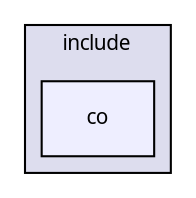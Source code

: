 digraph "co" {
  compound=true
  node [ fontsize="10", fontname="Sans"];
  edge [ labelfontsize="10", labelfontname="Sans"];
  subgraph clusterdir_5c761713bf5d0875d267b95dac50e2aa {
    graph [ bgcolor="#ddddee", pencolor="black", label="include" fontname="Sans", fontsize="10", URL="dir_5c761713bf5d0875d267b95dac50e2aa.html"]
  dir_92a5bfb72c56cb71217d537ddbe5e3a2 [shape=box, label="co", style="filled", fillcolor="#eeeeff", pencolor="black", URL="dir_92a5bfb72c56cb71217d537ddbe5e3a2.html"];
  }
}
